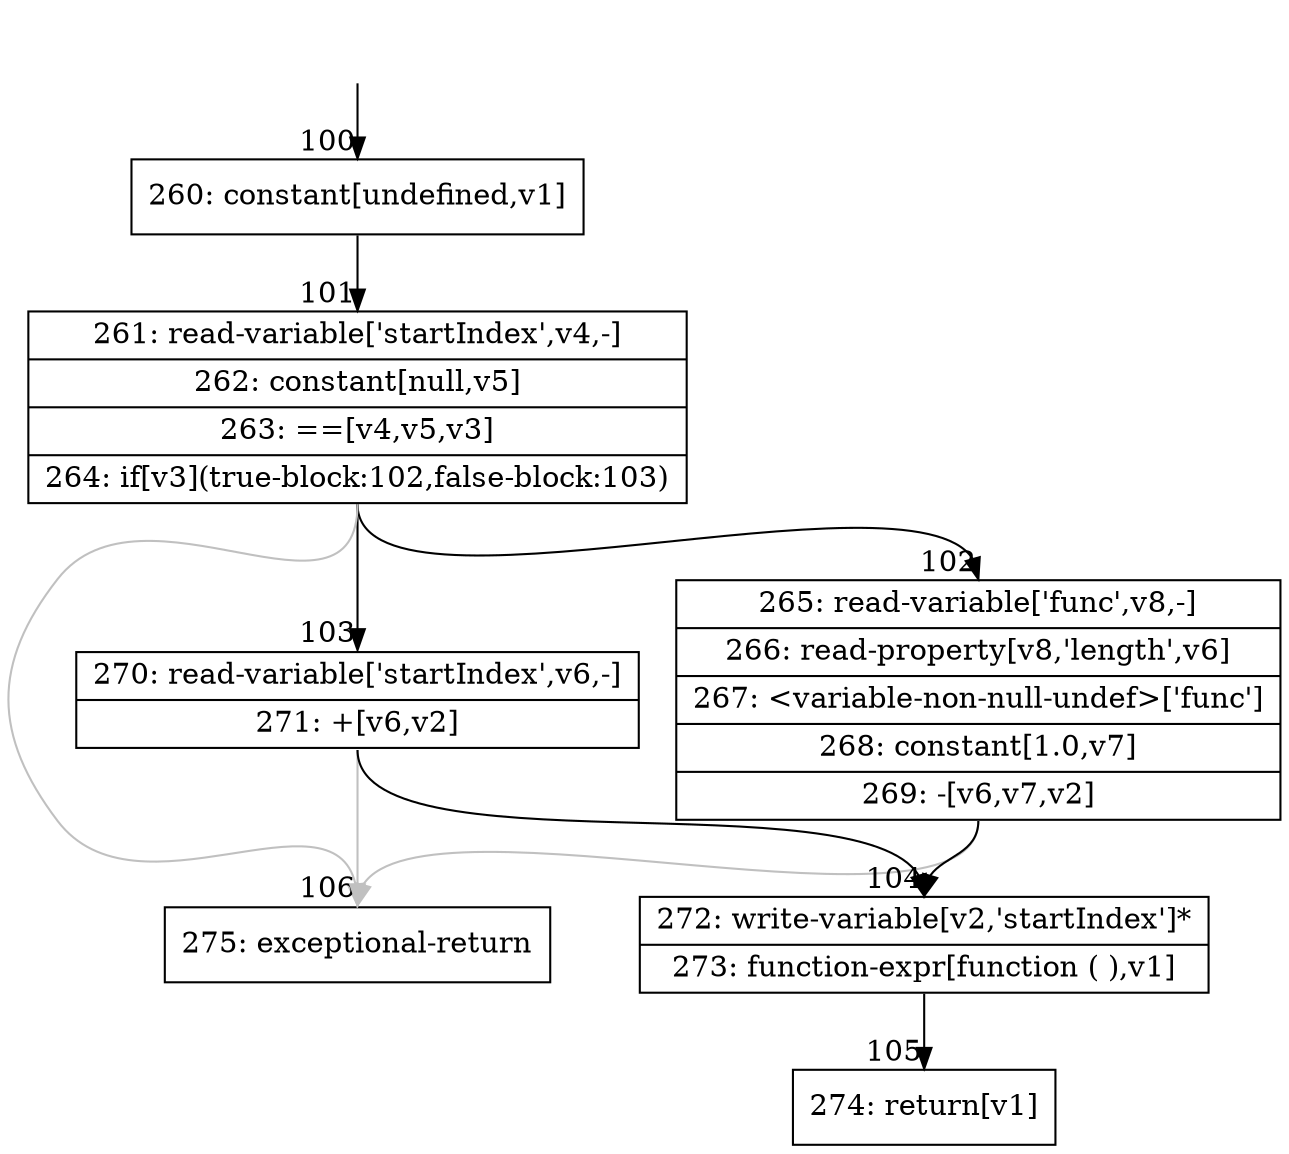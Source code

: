 digraph {
rankdir="TD"
BB_entry11[shape=none,label=""];
BB_entry11 -> BB100 [tailport=s, headport=n, headlabel="    100"]
BB100 [shape=record label="{260: constant[undefined,v1]}" ] 
BB100 -> BB101 [tailport=s, headport=n, headlabel="      101"]
BB101 [shape=record label="{261: read-variable['startIndex',v4,-]|262: constant[null,v5]|263: ==[v4,v5,v3]|264: if[v3](true-block:102,false-block:103)}" ] 
BB101 -> BB102 [tailport=s, headport=n, headlabel="      102"]
BB101 -> BB103 [tailport=s, headport=n, headlabel="      103"]
BB101 -> BB106 [tailport=s, headport=n, color=gray, headlabel="      106"]
BB102 [shape=record label="{265: read-variable['func',v8,-]|266: read-property[v8,'length',v6]|267: \<variable-non-null-undef\>['func']|268: constant[1.0,v7]|269: -[v6,v7,v2]}" ] 
BB102 -> BB104 [tailport=s, headport=n, headlabel="      104"]
BB102 -> BB106 [tailport=s, headport=n, color=gray]
BB103 [shape=record label="{270: read-variable['startIndex',v6,-]|271: +[v6,v2]}" ] 
BB103 -> BB104 [tailport=s, headport=n]
BB103 -> BB106 [tailport=s, headport=n, color=gray]
BB104 [shape=record label="{272: write-variable[v2,'startIndex']*|273: function-expr[function ( ),v1]}" ] 
BB104 -> BB105 [tailport=s, headport=n, headlabel="      105"]
BB105 [shape=record label="{274: return[v1]}" ] 
BB106 [shape=record label="{275: exceptional-return}" ] 
//#$~ 119
}
